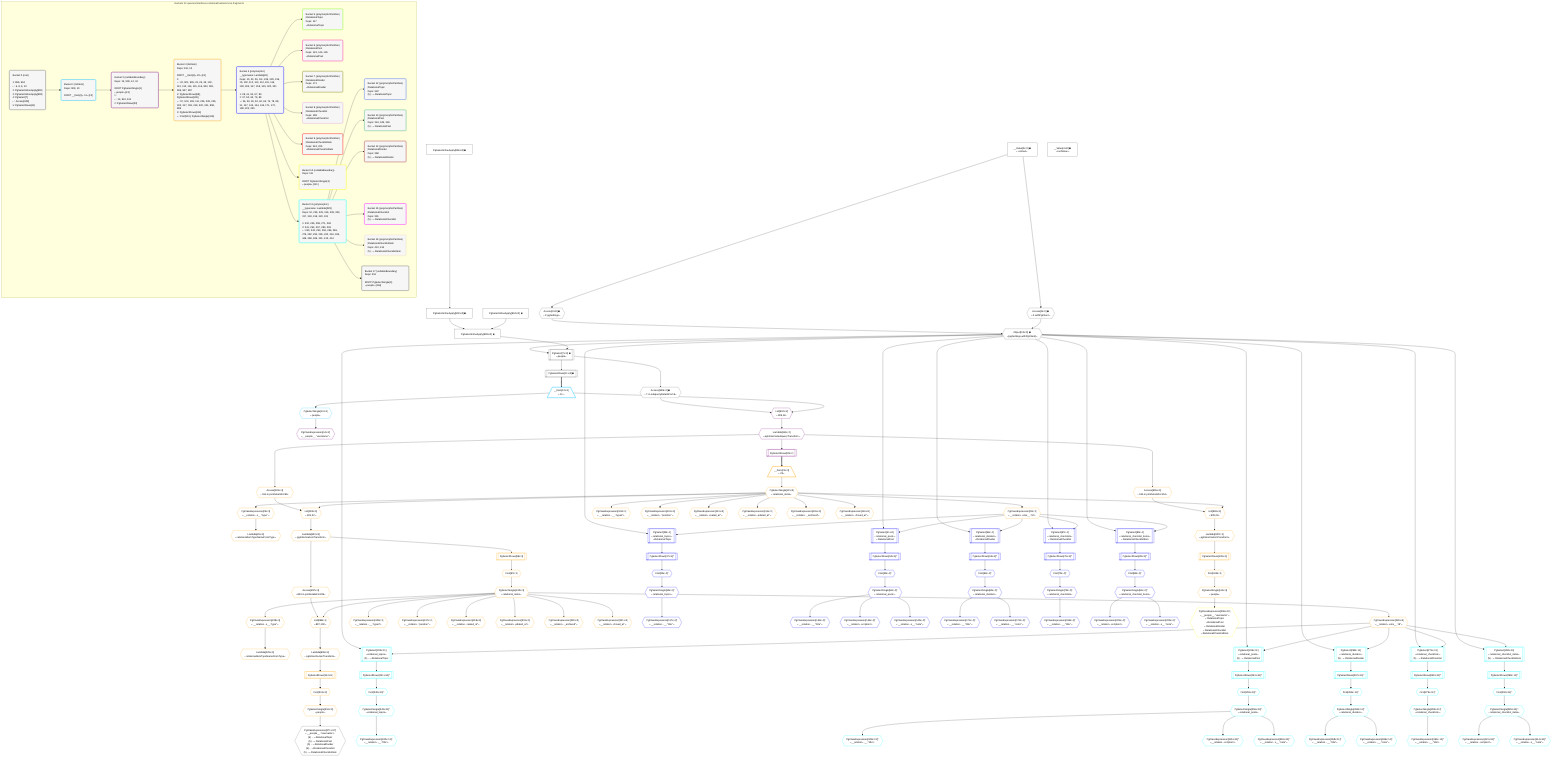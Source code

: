 %%{init: {'themeVariables': { 'fontSize': '12px'}}}%%
graph TD
    classDef path fill:#eee,stroke:#000,color:#000
    classDef plan fill:#fff,stroke-width:1px,color:#000
    classDef itemplan fill:#fff,stroke-width:2px,color:#000
    classDef unbatchedplan fill:#dff,stroke-width:1px,color:#000
    classDef sideeffectplan fill:#fcc,stroke-width:2px,color:#000
    classDef bucket fill:#f6f6f6,color:#000,stroke-width:2px,text-align:left

    subgraph "Buckets for queries/interfaces-relational/nested-more-fragments"
    Bucket0("Bucket 0 (root)<br /><br />1: 896, 904<br />ᐳ: 6, 8, 9, 10<br />2: PgSelectInlineApply[900]<br />3: PgSelectInlineApply[908]<br />4: PgSelect[7]<br />ᐳ: Access[909]<br />5: PgSelectRows[11]"):::bucket
    Bucket1("Bucket 1 (listItem)<br />Deps: 909, 10<br /><br />ROOT __Item{1}ᐸ11ᐳ[12]"):::bucket
    Bucket2("Bucket 2 (nullableBoundary)<br />Deps: 13, 909, 12, 10<br /><br />ROOT PgSelectSingle{1}ᐸpeopleᐳ[13]<br />1: <br />ᐳ: 14, 910, 911<br />2: PgSelectRows[20]"):::bucket
    Bucket3("Bucket 3 (listItem)<br />Deps: 911, 10<br /><br />ROOT __Item{3}ᐸ20ᐳ[21]<br />1: <br />ᐳ: 22, 901, 905, 23, 25, 26, 102, 112, 113, 114, 115, 116, 902, 903, 906, 907, 897<br />2: PgSelectRows[98], PgSelectRows[109]<br />ᐳ: 97, 100, 108, 111, 226, 228, 229, 303, 317, 318, 319, 320, 321, 898, 899<br />3: PgSelectRows[314]<br />ᐳ: First[313], PgSelectSingle[316]"):::bucket
    Bucket4("Bucket 4 (polymorphic)<br />__typename: Lambda[26]<br />Deps: 10, 23, 26, 111, 226, 229, 316, 25, 102, 112, 113, 114, 115, 116, 228, 303, 317, 318, 319, 320, 321<br /><br />1: 28, 41, 54, 67, 80<br />2: 37, 50, 63, 76, 89<br />ᐳ: 36, 39, 49, 52, 62, 65, 75, 78, 88, 91, 117, 143, 144, 145, 171, 172, 198, 224, 225"):::bucket
    Bucket5("Bucket 5 (polymorphicPartition)<br />|RelationalTopic<br />Deps: 117<br />ᐳRelationalTopic"):::bucket
    Bucket6("Bucket 6 (polymorphicPartition)<br />|RelationalPost<br />Deps: 143, 144, 145<br />ᐳRelationalPost"):::bucket
    Bucket7("Bucket 7 (polymorphicPartition)<br />|RelationalDivider<br />Deps: 171<br />ᐳRelationalDivider"):::bucket
    Bucket8("Bucket 8 (polymorphicPartition)<br />|RelationalChecklist<br />Deps: 198<br />ᐳRelationalChecklist"):::bucket
    Bucket9("Bucket 9 (polymorphicPartition)<br />|RelationalChecklistItem<br />Deps: 224, 225<br />ᐳRelationalChecklistItem"):::bucket
    Bucket10("Bucket 10 (nullableBoundary)<br />Deps: 111<br /><br />ROOT PgSelectSingle{3}ᐸpeopleᐳ[111]"):::bucket
    Bucket11("Bucket 11 (polymorphic)<br />__typename: Lambda[229]<br />Deps: 10, 226, 229, 316, 228, 303, 317, 318, 319, 320, 321<br /><br />1: 232, 245, 258, 271, 284<br />2: 241, 254, 267, 280, 293<br />ᐳ: 240, 243, 253, 256, 266, 269, 279, 282, 292, 295, 322, 344, 345, 346, 368, 369, 391, 413, 414"):::bucket
    Bucket12("Bucket 12 (polymorphicPartition)<br />|RelationalTopic<br />Deps: 322<br />(5) ...ᐳRelationalTopic"):::bucket
    Bucket13("Bucket 13 (polymorphicPartition)<br />|RelationalPost<br />Deps: 344, 345, 346<br />(5) ...ᐳRelationalPost"):::bucket
    Bucket14("Bucket 14 (polymorphicPartition)<br />|RelationalDivider<br />Deps: 368<br />(5) ...ᐳRelationalDivider"):::bucket
    Bucket15("Bucket 15 (polymorphicPartition)<br />|RelationalChecklist<br />Deps: 391<br />(5) ...ᐳRelationalChecklist"):::bucket
    Bucket16("Bucket 16 (polymorphicPartition)<br />|RelationalChecklistItem<br />Deps: 413, 414<br />(5) ...ᐳRelationalChecklistItem"):::bucket
    Bucket17("Bucket 17 (nullableBoundary)<br />Deps: 316<br /><br />ROOT PgSelectSingle{3}ᐸpeopleᐳ[316]"):::bucket
    end
    Bucket0 --> Bucket1
    Bucket1 --> Bucket2
    Bucket2 --> Bucket3
    Bucket3 --> Bucket4
    Bucket4 --> Bucket5 & Bucket6 & Bucket7 & Bucket8 & Bucket9 & Bucket10 & Bucket11
    Bucket11 --> Bucket12 & Bucket13 & Bucket14 & Bucket15 & Bucket16 & Bucket17

    %% plan dependencies
    PgSelectInlineApply908["PgSelectInlineApply[908∈0] ➊"]:::plan
    PgSelectInlineApply900["PgSelectInlineApply[900∈0] ➊"]:::plan
    PgSelectInlineApply904["PgSelectInlineApply[904∈0] ➊"]:::plan
    PgSelectInlineApply900 & PgSelectInlineApply904 --> PgSelectInlineApply908
    PgSelect7[["PgSelect[7∈0] ➊<br />ᐸpeopleᐳ"]]:::plan
    Object10{{"Object[10∈0] ➊<br />ᐸ{pgSettings,withPgClient}ᐳ"}}:::plan
    Object10 & PgSelectInlineApply908 --> PgSelect7
    Access8{{"Access[8∈0] ➊<br />ᐸ2.pgSettingsᐳ"}}:::plan
    Access9{{"Access[9∈0] ➊<br />ᐸ2.withPgClientᐳ"}}:::plan
    Access8 & Access9 --> Object10
    __Value2["__Value[2∈0] ➊<br />ᐸcontextᐳ"]:::plan
    __Value2 --> Access8
    __Value2 --> Access9
    PgSelectRows11[["PgSelectRows[11∈0] ➊"]]:::plan
    PgSelect7 --> PgSelectRows11
    PgSelectInlineApply896["PgSelectInlineApply[896∈0] ➊"]:::plan
    PgSelectInlineApply896 --> PgSelectInlineApply900
    Access909{{"Access[909∈0] ➊<br />ᐸ7.m.subqueryDetailsFor16ᐳ"}}:::plan
    PgSelect7 --> Access909
    __Value4["__Value[4∈0] ➊<br />ᐸrootValueᐳ"]:::plan
    __Item12[/"__Item[12∈1]<br />ᐸ11ᐳ"\]:::itemplan
    PgSelectRows11 ==> __Item12
    PgSelectSingle13{{"PgSelectSingle[13∈1]<br />ᐸpeopleᐳ"}}:::plan
    __Item12 --> PgSelectSingle13
    List910{{"List[910∈2]<br />ᐸ909,12ᐳ"}}:::plan
    Access909 & __Item12 --> List910
    PgClassExpression14{{"PgClassExpression[14∈2]<br />ᐸ__people__.”username”ᐳ"}}:::plan
    PgSelectSingle13 --> PgClassExpression14
    PgSelectRows20[["PgSelectRows[20∈2]"]]:::plan
    Lambda911{{"Lambda[911∈2]<br />ᐸpgInlineViaSubqueryTransformᐳ"}}:::plan
    Lambda911 --> PgSelectRows20
    List910 --> Lambda911
    List898{{"List[898∈3]<br />ᐸ897,100ᐳ"}}:::plan
    Access897{{"Access[897∈3]<br />ᐸ903.m.joinDetailsFor305ᐳ"}}:::plan
    PgSelectSingle100{{"PgSelectSingle[100∈3]<br />ᐸrelational_itemsᐳ"}}:::plan
    Access897 & PgSelectSingle100 --> List898
    List902{{"List[902∈3]<br />ᐸ901,22ᐳ"}}:::plan
    Access901{{"Access[901∈3]<br />ᐸ911.m.joinDetailsFor93ᐳ"}}:::plan
    PgSelectSingle22{{"PgSelectSingle[22∈3]<br />ᐸrelational_itemsᐳ"}}:::plan
    Access901 & PgSelectSingle22 --> List902
    List906{{"List[906∈3]<br />ᐸ905,22ᐳ"}}:::plan
    Access905{{"Access[905∈3]<br />ᐸ911.m.joinDetailsFor104ᐳ"}}:::plan
    Access905 & PgSelectSingle22 --> List906
    __Item21[/"__Item[21∈3]<br />ᐸ20ᐳ"\]:::itemplan
    PgSelectRows20 ==> __Item21
    __Item21 --> PgSelectSingle22
    PgClassExpression23{{"PgClassExpression[23∈3]<br />ᐸ__relation...ems__.”id”ᐳ"}}:::plan
    PgSelectSingle22 --> PgClassExpression23
    PgClassExpression25{{"PgClassExpression[25∈3]<br />ᐸ__relation...s__.”type”ᐳ"}}:::plan
    PgSelectSingle22 --> PgClassExpression25
    Lambda26{{"Lambda[26∈3]<br />ᐸrelationalItemTypeNameFromTypeᐳ"}}:::plan
    PgClassExpression25 --> Lambda26
    First97{{"First[97∈3]"}}:::plan
    PgSelectRows98[["PgSelectRows[98∈3]"]]:::plan
    PgSelectRows98 --> First97
    Lambda903{{"Lambda[903∈3]<br />ᐸpgInlineViaJoinTransformᐳ"}}:::plan
    Lambda903 --> PgSelectRows98
    First97 --> PgSelectSingle100
    PgClassExpression102{{"PgClassExpression[102∈3]<br />ᐸ__relation...__.”type2”ᐳ"}}:::plan
    PgSelectSingle22 --> PgClassExpression102
    First108{{"First[108∈3]"}}:::plan
    PgSelectRows109[["PgSelectRows[109∈3]"]]:::plan
    PgSelectRows109 --> First108
    Lambda907{{"Lambda[907∈3]<br />ᐸpgInlineViaJoinTransformᐳ"}}:::plan
    Lambda907 --> PgSelectRows109
    PgSelectSingle111{{"PgSelectSingle[111∈3]<br />ᐸpeopleᐳ"}}:::plan
    First108 --> PgSelectSingle111
    PgClassExpression112{{"PgClassExpression[112∈3]<br />ᐸ__relation...”position”ᐳ"}}:::plan
    PgSelectSingle22 --> PgClassExpression112
    PgClassExpression113{{"PgClassExpression[113∈3]<br />ᐸ__relation...reated_at”ᐳ"}}:::plan
    PgSelectSingle22 --> PgClassExpression113
    PgClassExpression114{{"PgClassExpression[114∈3]<br />ᐸ__relation...pdated_at”ᐳ"}}:::plan
    PgSelectSingle22 --> PgClassExpression114
    PgClassExpression115{{"PgClassExpression[115∈3]<br />ᐸ__relation..._archived”ᐳ"}}:::plan
    PgSelectSingle22 --> PgClassExpression115
    PgClassExpression116{{"PgClassExpression[116∈3]<br />ᐸ__relation...chived_at”ᐳ"}}:::plan
    PgSelectSingle22 --> PgClassExpression116
    PgClassExpression226{{"PgClassExpression[226∈3]<br />ᐸ__relation...ems__.”id”ᐳ"}}:::plan
    PgSelectSingle100 --> PgClassExpression226
    PgClassExpression228{{"PgClassExpression[228∈3]<br />ᐸ__relation...s__.”type”ᐳ"}}:::plan
    PgSelectSingle100 --> PgClassExpression228
    Lambda229{{"Lambda[229∈3]<br />ᐸrelationalItemTypeNameFromTypeᐳ"}}:::plan
    PgClassExpression228 --> Lambda229
    PgClassExpression303{{"PgClassExpression[303∈3]<br />ᐸ__relation...__.”type2”ᐳ"}}:::plan
    PgSelectSingle100 --> PgClassExpression303
    First313{{"First[313∈3]"}}:::plan
    PgSelectRows314[["PgSelectRows[314∈3]"]]:::plan
    PgSelectRows314 --> First313
    Lambda899{{"Lambda[899∈3]<br />ᐸpgInlineViaJoinTransformᐳ"}}:::plan
    Lambda899 --> PgSelectRows314
    PgSelectSingle316{{"PgSelectSingle[316∈3]<br />ᐸpeopleᐳ"}}:::plan
    First313 --> PgSelectSingle316
    PgClassExpression317{{"PgClassExpression[317∈3]<br />ᐸ__relation...”position”ᐳ"}}:::plan
    PgSelectSingle100 --> PgClassExpression317
    PgClassExpression318{{"PgClassExpression[318∈3]<br />ᐸ__relation...reated_at”ᐳ"}}:::plan
    PgSelectSingle100 --> PgClassExpression318
    PgClassExpression319{{"PgClassExpression[319∈3]<br />ᐸ__relation...pdated_at”ᐳ"}}:::plan
    PgSelectSingle100 --> PgClassExpression319
    PgClassExpression320{{"PgClassExpression[320∈3]<br />ᐸ__relation..._archived”ᐳ"}}:::plan
    PgSelectSingle100 --> PgClassExpression320
    PgClassExpression321{{"PgClassExpression[321∈3]<br />ᐸ__relation...chived_at”ᐳ"}}:::plan
    PgSelectSingle100 --> PgClassExpression321
    Lambda903 --> Access897
    List898 --> Lambda899
    Lambda911 --> Access901
    List902 --> Lambda903
    Lambda911 --> Access905
    List906 --> Lambda907
    PgSelect28[["PgSelect[28∈4]<br />ᐸrelational_topicsᐳ<br />ᐳRelationalTopic"]]:::plan
    Object10 & PgClassExpression23 --> PgSelect28
    PgSelect41[["PgSelect[41∈4]<br />ᐸrelational_postsᐳ<br />ᐳRelationalPost"]]:::plan
    Object10 & PgClassExpression23 --> PgSelect41
    PgSelect54[["PgSelect[54∈4]<br />ᐸrelational_dividersᐳ<br />ᐳRelationalDivider"]]:::plan
    Object10 & PgClassExpression23 --> PgSelect54
    PgSelect67[["PgSelect[67∈4]<br />ᐸrelational_checklistsᐳ<br />ᐳRelationalChecklist"]]:::plan
    Object10 & PgClassExpression23 --> PgSelect67
    PgSelect80[["PgSelect[80∈4]<br />ᐸrelational_checklist_itemsᐳ<br />ᐳRelationalChecklistItem"]]:::plan
    Object10 & PgClassExpression23 --> PgSelect80
    First36{{"First[36∈4]^"}}:::plan
    PgSelectRows37[["PgSelectRows[37∈4]^"]]:::plan
    PgSelectRows37 --> First36
    PgSelect28 --> PgSelectRows37
    PgSelectSingle39{{"PgSelectSingle[39∈4]^<br />ᐸrelational_topicsᐳ"}}:::plan
    First36 --> PgSelectSingle39
    First49{{"First[49∈4]^"}}:::plan
    PgSelectRows50[["PgSelectRows[50∈4]^"]]:::plan
    PgSelectRows50 --> First49
    PgSelect41 --> PgSelectRows50
    PgSelectSingle52{{"PgSelectSingle[52∈4]^<br />ᐸrelational_postsᐳ"}}:::plan
    First49 --> PgSelectSingle52
    First62{{"First[62∈4]^"}}:::plan
    PgSelectRows63[["PgSelectRows[63∈4]^"]]:::plan
    PgSelectRows63 --> First62
    PgSelect54 --> PgSelectRows63
    PgSelectSingle65{{"PgSelectSingle[65∈4]^<br />ᐸrelational_dividersᐳ"}}:::plan
    First62 --> PgSelectSingle65
    First75{{"First[75∈4]^"}}:::plan
    PgSelectRows76[["PgSelectRows[76∈4]^"]]:::plan
    PgSelectRows76 --> First75
    PgSelect67 --> PgSelectRows76
    PgSelectSingle78{{"PgSelectSingle[78∈4]^<br />ᐸrelational_checklistsᐳ"}}:::plan
    First75 --> PgSelectSingle78
    First88{{"First[88∈4]^"}}:::plan
    PgSelectRows89[["PgSelectRows[89∈4]^"]]:::plan
    PgSelectRows89 --> First88
    PgSelect80 --> PgSelectRows89
    PgSelectSingle91{{"PgSelectSingle[91∈4]^<br />ᐸrelational_checklist_itemsᐳ"}}:::plan
    First88 --> PgSelectSingle91
    PgClassExpression117{{"PgClassExpression[117∈4]^<br />ᐸ__relation...__.”title”ᐳ"}}:::plan
    PgSelectSingle39 --> PgClassExpression117
    PgClassExpression143{{"PgClassExpression[143∈4]^<br />ᐸ__relation...__.”title”ᐳ"}}:::plan
    PgSelectSingle52 --> PgClassExpression143
    PgClassExpression144{{"PgClassExpression[144∈4]^<br />ᐸ__relation...scription”ᐳ"}}:::plan
    PgSelectSingle52 --> PgClassExpression144
    PgClassExpression145{{"PgClassExpression[145∈4]^<br />ᐸ__relation...s__.”note”ᐳ"}}:::plan
    PgSelectSingle52 --> PgClassExpression145
    PgClassExpression171{{"PgClassExpression[171∈4]^<br />ᐸ__relation...__.”title”ᐳ"}}:::plan
    PgSelectSingle65 --> PgClassExpression171
    PgClassExpression172{{"PgClassExpression[172∈4]^<br />ᐸ__relation...__.”color”ᐳ"}}:::plan
    PgSelectSingle65 --> PgClassExpression172
    PgClassExpression198{{"PgClassExpression[198∈4]^<br />ᐸ__relation...__.”title”ᐳ"}}:::plan
    PgSelectSingle78 --> PgClassExpression198
    PgClassExpression224{{"PgClassExpression[224∈4]^<br />ᐸ__relation...scription”ᐳ"}}:::plan
    PgSelectSingle91 --> PgClassExpression224
    PgClassExpression225{{"PgClassExpression[225∈4]^<br />ᐸ__relation...s__.”note”ᐳ"}}:::plan
    PgSelectSingle91 --> PgClassExpression225
    PgClassExpression296{{"PgClassExpression[296∈10]<br />ᐸ__people__.”username”ᐳ<br />ᐳRelationalTopic<br />ᐳRelationalPost<br />ᐳRelationalDivider<br />ᐳRelationalChecklist<br />ᐳRelationalChecklistItem"}}:::plan
    PgSelectSingle111 --> PgClassExpression296
    PgSelect232[["PgSelect[232∈11]<br />ᐸrelational_topicsᐳ<br />(5) ...ᐳRelationalTopic"]]:::plan
    Object10 & PgClassExpression226 --> PgSelect232
    PgSelect245[["PgSelect[245∈11]<br />ᐸrelational_postsᐳ<br />(5) ...ᐳRelationalPost"]]:::plan
    Object10 & PgClassExpression226 --> PgSelect245
    PgSelect258[["PgSelect[258∈11]<br />ᐸrelational_dividersᐳ<br />(5) ...ᐳRelationalDivider"]]:::plan
    Object10 & PgClassExpression226 --> PgSelect258
    PgSelect271[["PgSelect[271∈11]<br />ᐸrelational_checklistsᐳ<br />(5) ...ᐳRelationalChecklist"]]:::plan
    Object10 & PgClassExpression226 --> PgSelect271
    PgSelect284[["PgSelect[284∈11]<br />ᐸrelational_checklist_itemsᐳ<br />(5) ...ᐳRelationalChecklistItem"]]:::plan
    Object10 & PgClassExpression226 --> PgSelect284
    First240{{"First[240∈11]^"}}:::plan
    PgSelectRows241[["PgSelectRows[241∈11]^"]]:::plan
    PgSelectRows241 --> First240
    PgSelect232 --> PgSelectRows241
    PgSelectSingle243{{"PgSelectSingle[243∈11]^<br />ᐸrelational_topicsᐳ"}}:::plan
    First240 --> PgSelectSingle243
    First253{{"First[253∈11]^"}}:::plan
    PgSelectRows254[["PgSelectRows[254∈11]^"]]:::plan
    PgSelectRows254 --> First253
    PgSelect245 --> PgSelectRows254
    PgSelectSingle256{{"PgSelectSingle[256∈11]^<br />ᐸrelational_postsᐳ"}}:::plan
    First253 --> PgSelectSingle256
    First266{{"First[266∈11]^"}}:::plan
    PgSelectRows267[["PgSelectRows[267∈11]^"]]:::plan
    PgSelectRows267 --> First266
    PgSelect258 --> PgSelectRows267
    PgSelectSingle269{{"PgSelectSingle[269∈11]^<br />ᐸrelational_dividersᐳ"}}:::plan
    First266 --> PgSelectSingle269
    First279{{"First[279∈11]^"}}:::plan
    PgSelectRows280[["PgSelectRows[280∈11]^"]]:::plan
    PgSelectRows280 --> First279
    PgSelect271 --> PgSelectRows280
    PgSelectSingle282{{"PgSelectSingle[282∈11]^<br />ᐸrelational_checklistsᐳ"}}:::plan
    First279 --> PgSelectSingle282
    First292{{"First[292∈11]^"}}:::plan
    PgSelectRows293[["PgSelectRows[293∈11]^"]]:::plan
    PgSelectRows293 --> First292
    PgSelect284 --> PgSelectRows293
    PgSelectSingle295{{"PgSelectSingle[295∈11]^<br />ᐸrelational_checklist_itemsᐳ"}}:::plan
    First292 --> PgSelectSingle295
    PgClassExpression322{{"PgClassExpression[322∈11]^<br />ᐸ__relation...__.”title”ᐳ"}}:::plan
    PgSelectSingle243 --> PgClassExpression322
    PgClassExpression344{{"PgClassExpression[344∈11]^<br />ᐸ__relation...__.”title”ᐳ"}}:::plan
    PgSelectSingle256 --> PgClassExpression344
    PgClassExpression345{{"PgClassExpression[345∈11]^<br />ᐸ__relation...scription”ᐳ"}}:::plan
    PgSelectSingle256 --> PgClassExpression345
    PgClassExpression346{{"PgClassExpression[346∈11]^<br />ᐸ__relation...s__.”note”ᐳ"}}:::plan
    PgSelectSingle256 --> PgClassExpression346
    PgClassExpression368{{"PgClassExpression[368∈11]^<br />ᐸ__relation...__.”title”ᐳ"}}:::plan
    PgSelectSingle269 --> PgClassExpression368
    PgClassExpression369{{"PgClassExpression[369∈11]^<br />ᐸ__relation...__.”color”ᐳ"}}:::plan
    PgSelectSingle269 --> PgClassExpression369
    PgClassExpression391{{"PgClassExpression[391∈11]^<br />ᐸ__relation...__.”title”ᐳ"}}:::plan
    PgSelectSingle282 --> PgClassExpression391
    PgClassExpression413{{"PgClassExpression[413∈11]^<br />ᐸ__relation...scription”ᐳ"}}:::plan
    PgSelectSingle295 --> PgClassExpression413
    PgClassExpression414{{"PgClassExpression[414∈11]^<br />ᐸ__relation...s__.”note”ᐳ"}}:::plan
    PgSelectSingle295 --> PgClassExpression414
    PgClassExpression871{{"PgClassExpression[871∈17]<br />ᐸ__people__.”username”ᐳ<br />(5) ...ᐳRelationalTopic<br />(5) ...ᐳRelationalPost<br />(5) ...ᐳRelationalDivider<br />(5) ...ᐳRelationalChecklist<br />(5) ...ᐳRelationalChecklistItem"}}:::plan
    PgSelectSingle316 --> PgClassExpression871

    %% define steps
    classDef bucket0 stroke:#696969
    class Bucket0,__Value2,__Value4,PgSelect7,Access8,Access9,Object10,PgSelectRows11,PgSelectInlineApply896,PgSelectInlineApply900,PgSelectInlineApply904,PgSelectInlineApply908,Access909 bucket0
    classDef bucket1 stroke:#00bfff
    class Bucket1,__Item12,PgSelectSingle13 bucket1
    classDef bucket2 stroke:#7f007f
    class Bucket2,PgClassExpression14,PgSelectRows20,List910,Lambda911 bucket2
    classDef bucket3 stroke:#ffa500
    class Bucket3,__Item21,PgSelectSingle22,PgClassExpression23,PgClassExpression25,Lambda26,First97,PgSelectRows98,PgSelectSingle100,PgClassExpression102,First108,PgSelectRows109,PgSelectSingle111,PgClassExpression112,PgClassExpression113,PgClassExpression114,PgClassExpression115,PgClassExpression116,PgClassExpression226,PgClassExpression228,Lambda229,PgClassExpression303,First313,PgSelectRows314,PgSelectSingle316,PgClassExpression317,PgClassExpression318,PgClassExpression319,PgClassExpression320,PgClassExpression321,Access897,List898,Lambda899,Access901,List902,Lambda903,Access905,List906,Lambda907 bucket3
    classDef bucket4 stroke:#0000ff
    class Bucket4,PgSelect28,First36,PgSelectRows37,PgSelectSingle39,PgSelect41,First49,PgSelectRows50,PgSelectSingle52,PgSelect54,First62,PgSelectRows63,PgSelectSingle65,PgSelect67,First75,PgSelectRows76,PgSelectSingle78,PgSelect80,First88,PgSelectRows89,PgSelectSingle91,PgClassExpression117,PgClassExpression143,PgClassExpression144,PgClassExpression145,PgClassExpression171,PgClassExpression172,PgClassExpression198,PgClassExpression224,PgClassExpression225 bucket4
    classDef bucket5 stroke:#7fff00
    class Bucket5 bucket5
    classDef bucket6 stroke:#ff1493
    class Bucket6 bucket6
    classDef bucket7 stroke:#808000
    class Bucket7 bucket7
    classDef bucket8 stroke:#dda0dd
    class Bucket8 bucket8
    classDef bucket9 stroke:#ff0000
    class Bucket9 bucket9
    classDef bucket10 stroke:#ffff00
    class Bucket10,PgClassExpression296 bucket10
    classDef bucket11 stroke:#00ffff
    class Bucket11,PgSelect232,First240,PgSelectRows241,PgSelectSingle243,PgSelect245,First253,PgSelectRows254,PgSelectSingle256,PgSelect258,First266,PgSelectRows267,PgSelectSingle269,PgSelect271,First279,PgSelectRows280,PgSelectSingle282,PgSelect284,First292,PgSelectRows293,PgSelectSingle295,PgClassExpression322,PgClassExpression344,PgClassExpression345,PgClassExpression346,PgClassExpression368,PgClassExpression369,PgClassExpression391,PgClassExpression413,PgClassExpression414 bucket11
    classDef bucket12 stroke:#4169e1
    class Bucket12 bucket12
    classDef bucket13 stroke:#3cb371
    class Bucket13 bucket13
    classDef bucket14 stroke:#a52a2a
    class Bucket14 bucket14
    classDef bucket15 stroke:#ff00ff
    class Bucket15 bucket15
    classDef bucket16 stroke:#f5deb3
    class Bucket16 bucket16
    classDef bucket17 stroke:#696969
    class Bucket17,PgClassExpression871 bucket17